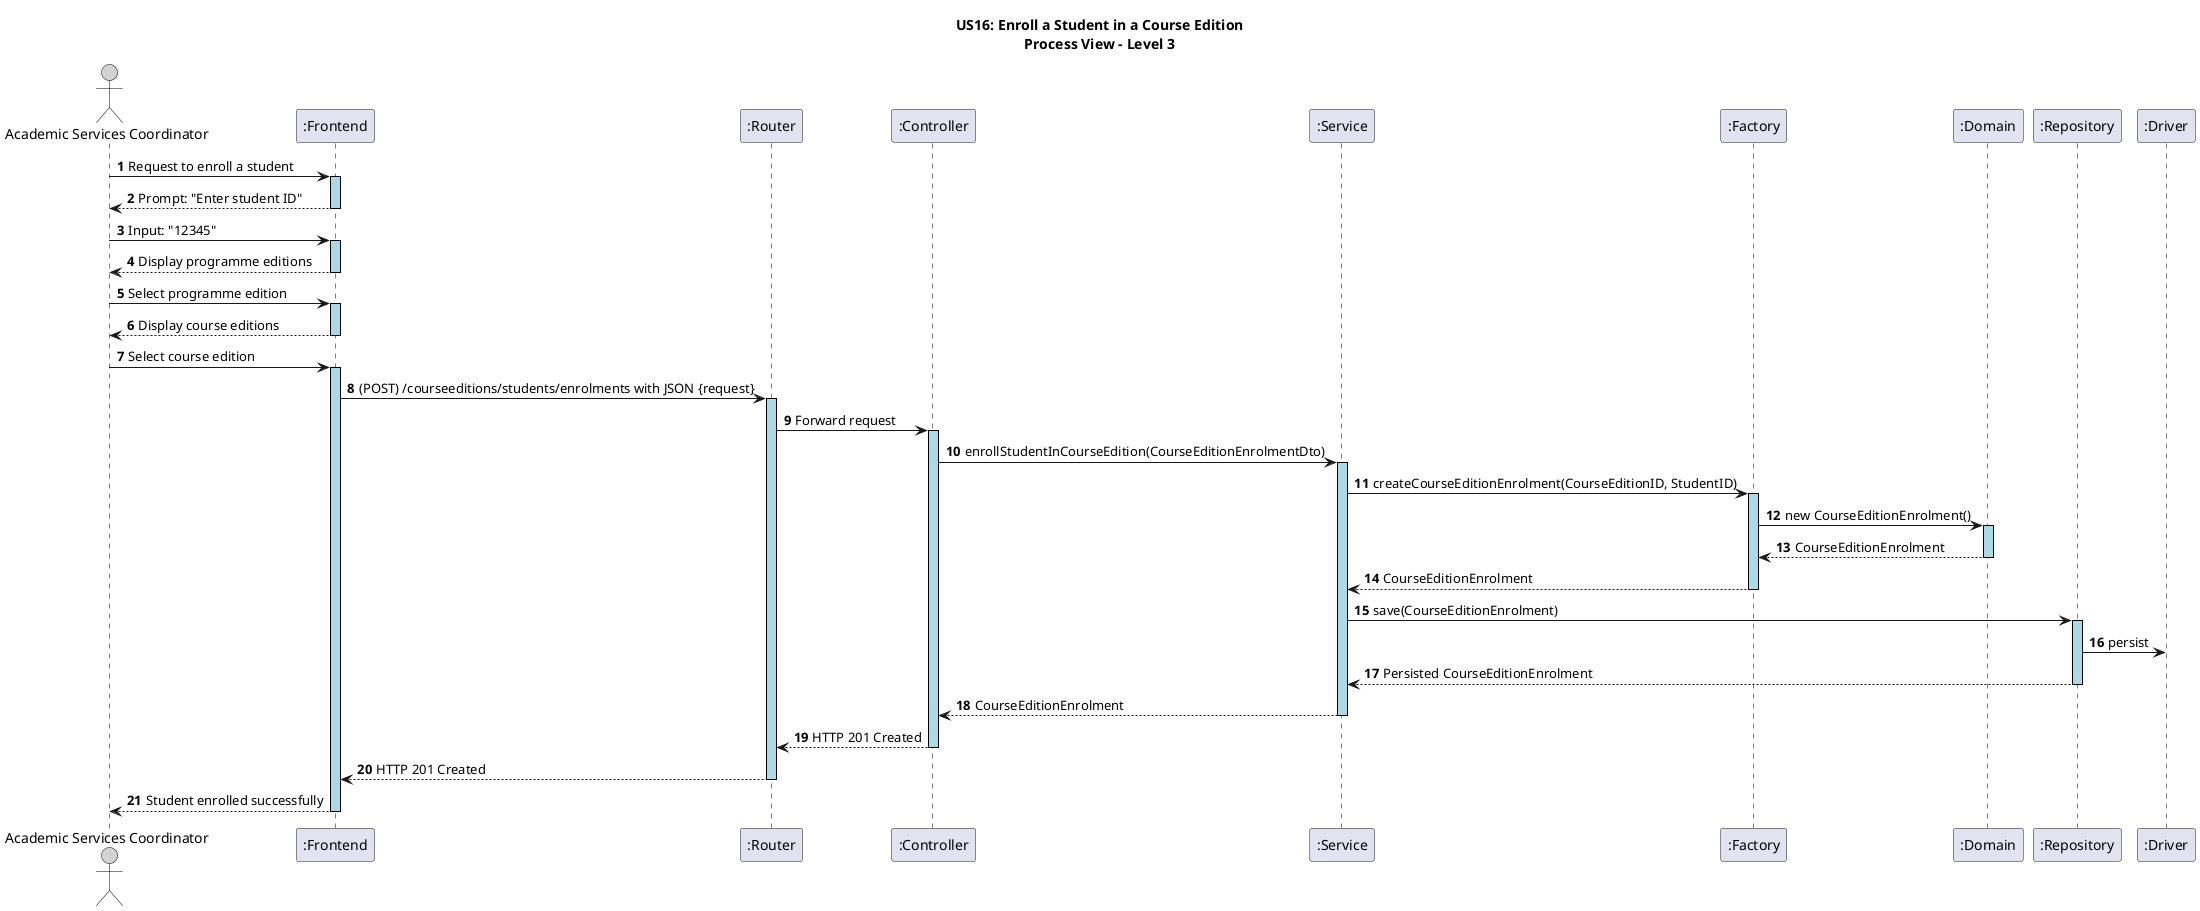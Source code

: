 @startuml
autonumber

skinparam sequence {
    LifelineBorderColor black
    LifelineBackgroundColor LightBlue
    ActorBorderColor black
    ActorBackgroundColor LightGray
}

title US16: Enroll a Student in a Course Edition\nProcess View – Level 3

actor ASC as "Academic Services Coordinator"
participant ":Frontend" as FE
participant ":Router" as RT
participant ":Controller" as CT
participant ":Service" as SE
participant ":Factory" as FA
participant ":Domain" as DM
participant ":Repository" as RE
participant ":Driver" as Driver

ASC -> FE ++: Request to enroll a student
FE --> ASC --: Prompt: "Enter student ID"
ASC -> FE ++: Input: "12345"
FE --> ASC --: Display programme editions
ASC -> FE ++: Select programme edition
FE --> ASC --: Display course editions
ASC -> FE ++: Select course edition

FE -> RT ++: (POST) /courseeditions/students/enrolments with JSON {request}
RT -> CT ++: Forward request

CT -> SE ++: enrollStudentInCourseEdition(CourseEditionEnrolmentDto)

SE -> FA ++: createCourseEditionEnrolment(CourseEditionID, StudentID)
FA -> DM ++: new CourseEditionEnrolment()
DM --> FA --: CourseEditionEnrolment
FA --> SE --: CourseEditionEnrolment

SE -> RE ++: save(CourseEditionEnrolment)
RE -> Driver: persist
RE --> SE --: Persisted CourseEditionEnrolment

SE --> CT --: CourseEditionEnrolment
CT --> RT --: HTTP 201 Created

RT --> FE --: HTTP 201 Created
FE --> ASC --: Student enrolled successfully

@enduml